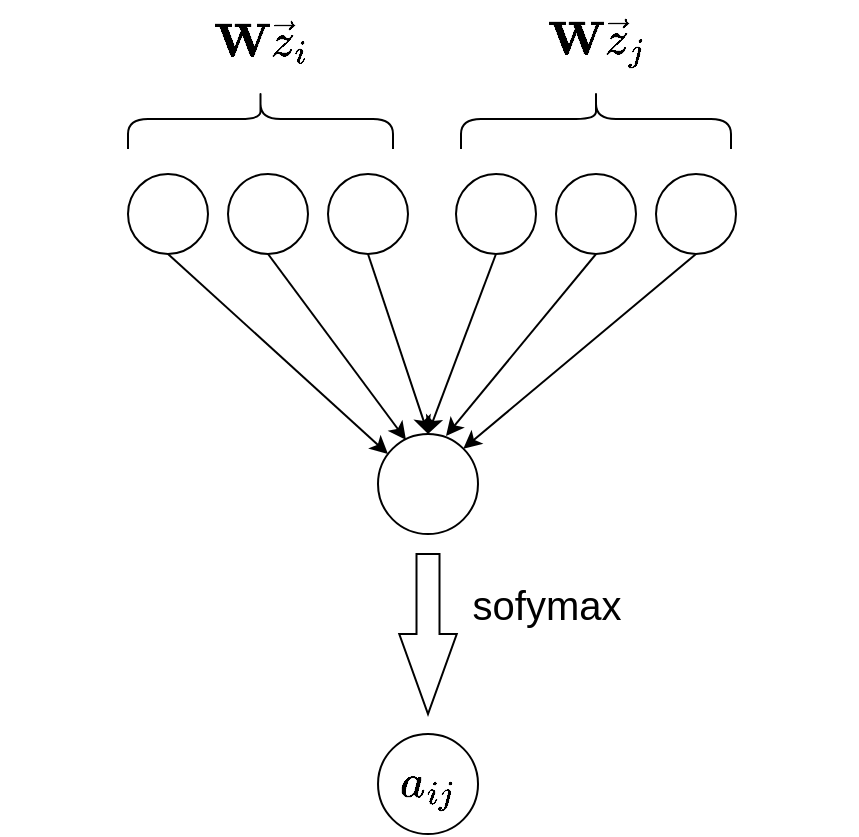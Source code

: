 <mxfile version="22.1.20" type="github">
  <diagram name="第 1 页" id="dtwlA8CM1EAMrB4R6o4k">
    <mxGraphModel dx="1434" dy="772" grid="1" gridSize="10" guides="1" tooltips="1" connect="1" arrows="1" fold="1" page="1" pageScale="1" pageWidth="827" pageHeight="1169" math="1" shadow="0">
      <root>
        <mxCell id="0" />
        <mxCell id="1" parent="0" />
        <mxCell id="FHqDacJqW2dHZCzbGffp-4" style="edgeStyle=orthogonalEdgeStyle;rounded=0;orthogonalLoop=1;jettySize=auto;html=1;exitX=0.5;exitY=1;exitDx=0;exitDy=0;strokeColor=none;strokeWidth=1;" parent="1" source="FHqDacJqW2dHZCzbGffp-13" edge="1">
          <mxGeometry relative="1" as="geometry">
            <mxPoint x="400" y="440" as="targetPoint" />
            <Array as="points">
              <mxPoint x="230" y="350" />
              <mxPoint x="401" y="350" />
            </Array>
          </mxGeometry>
        </mxCell>
        <mxCell id="8rZRUr9rOCkmoA-Tfgv--1" value="" style="ellipse;whiteSpace=wrap;html=1;aspect=fixed;strokeWidth=1;" parent="1" vertex="1">
          <mxGeometry x="250" y="230" width="40" height="40" as="geometry" />
        </mxCell>
        <mxCell id="8rZRUr9rOCkmoA-Tfgv--2" value="" style="ellipse;whiteSpace=wrap;html=1;aspect=fixed;strokeWidth=1;" parent="1" vertex="1">
          <mxGeometry x="300" y="230" width="40" height="40" as="geometry" />
        </mxCell>
        <mxCell id="8rZRUr9rOCkmoA-Tfgv--3" value="" style="ellipse;whiteSpace=wrap;html=1;aspect=fixed;strokeWidth=1;" parent="1" vertex="1">
          <mxGeometry x="350" y="230" width="40" height="40" as="geometry" />
        </mxCell>
        <mxCell id="8rZRUr9rOCkmoA-Tfgv--6" value="" style="ellipse;whiteSpace=wrap;html=1;aspect=fixed;strokeWidth=1;" parent="1" vertex="1">
          <mxGeometry x="414" y="230" width="40" height="40" as="geometry" />
        </mxCell>
        <mxCell id="8rZRUr9rOCkmoA-Tfgv--7" value="" style="ellipse;whiteSpace=wrap;html=1;aspect=fixed;strokeWidth=1;" parent="1" vertex="1">
          <mxGeometry x="464" y="230" width="40" height="40" as="geometry" />
        </mxCell>
        <mxCell id="8rZRUr9rOCkmoA-Tfgv--8" value="" style="ellipse;whiteSpace=wrap;html=1;aspect=fixed;strokeWidth=1;" parent="1" vertex="1">
          <mxGeometry x="514" y="230" width="40" height="40" as="geometry" />
        </mxCell>
        <mxCell id="8rZRUr9rOCkmoA-Tfgv--12" value="" style="shape=curlyBracket;whiteSpace=wrap;html=1;rounded=1;labelPosition=left;verticalLabelPosition=middle;align=right;verticalAlign=middle;size=0.5;rotation=90;strokeWidth=1;fontSize=12;" parent="1" vertex="1">
          <mxGeometry x="301.25" y="136.25" width="30" height="132.5" as="geometry" />
        </mxCell>
        <mxCell id="8rZRUr9rOCkmoA-Tfgv--14" value="" style="shape=curlyBracket;whiteSpace=wrap;html=1;rounded=1;labelPosition=left;verticalLabelPosition=middle;align=right;verticalAlign=middle;size=0.5;rotation=90;strokeWidth=1;" parent="1" vertex="1">
          <mxGeometry x="469" y="135" width="30" height="135" as="geometry" />
        </mxCell>
        <mxCell id="8rZRUr9rOCkmoA-Tfgv--16" value="$$\mathbf{W}\vec{z}_{i}$$" style="text;html=1;align=center;verticalAlign=middle;resizable=0;points=[];autosize=1;strokeColor=none;fillColor=none;fontSize=20;strokeWidth=1;" parent="1" vertex="1">
          <mxGeometry x="186.25" y="143" width="260" height="40" as="geometry" />
        </mxCell>
        <mxCell id="FHqDacJqW2dHZCzbGffp-1" value="$$\mathbf{W}\vec{z}_{j}$$" style="text;html=1;align=center;verticalAlign=middle;resizable=0;points=[];autosize=1;strokeColor=none;fillColor=none;fontSize=20;strokeWidth=1;" parent="1" vertex="1">
          <mxGeometry x="354" y="143" width="260" height="40" as="geometry" />
        </mxCell>
        <mxCell id="FHqDacJqW2dHZCzbGffp-7" value="" style="endArrow=classic;html=1;rounded=0;entryX=0.1;entryY=0.2;entryDx=0;entryDy=0;entryPerimeter=0;strokeWidth=1;exitX=0.5;exitY=1;exitDx=0;exitDy=0;" parent="1" target="FHqDacJqW2dHZCzbGffp-13" edge="1" source="8rZRUr9rOCkmoA-Tfgv--1">
          <mxGeometry width="50" height="50" relative="1" as="geometry">
            <mxPoint x="230" y="270" as="sourcePoint" />
            <mxPoint x="400" y="440" as="targetPoint" />
          </mxGeometry>
        </mxCell>
        <mxCell id="FHqDacJqW2dHZCzbGffp-8" value="" style="endArrow=classic;html=1;rounded=0;exitX=0.5;exitY=1;exitDx=0;exitDy=0;entryX=0.28;entryY=0.06;entryDx=0;entryDy=0;entryPerimeter=0;strokeWidth=1;" parent="1" source="8rZRUr9rOCkmoA-Tfgv--2" target="FHqDacJqW2dHZCzbGffp-13" edge="1">
          <mxGeometry width="50" height="50" relative="1" as="geometry">
            <mxPoint x="240" y="280" as="sourcePoint" />
            <mxPoint x="380" y="440" as="targetPoint" />
          </mxGeometry>
        </mxCell>
        <mxCell id="FHqDacJqW2dHZCzbGffp-9" value="" style="endArrow=classic;html=1;rounded=0;exitX=0.5;exitY=1;exitDx=0;exitDy=0;entryX=0.5;entryY=0;entryDx=0;entryDy=0;strokeWidth=1;" parent="1" source="8rZRUr9rOCkmoA-Tfgv--3" target="FHqDacJqW2dHZCzbGffp-13" edge="1">
          <mxGeometry width="50" height="50" relative="1" as="geometry">
            <mxPoint x="290" y="280" as="sourcePoint" />
            <mxPoint x="400" y="440" as="targetPoint" />
          </mxGeometry>
        </mxCell>
        <mxCell id="FHqDacJqW2dHZCzbGffp-10" value="" style="endArrow=classic;html=1;rounded=0;exitX=0.5;exitY=1;exitDx=0;exitDy=0;entryX=1;entryY=0;entryDx=0;entryDy=0;strokeWidth=1;" parent="1" source="8rZRUr9rOCkmoA-Tfgv--8" target="FHqDacJqW2dHZCzbGffp-13" edge="1">
          <mxGeometry width="50" height="50" relative="1" as="geometry">
            <mxPoint x="560" y="280" as="sourcePoint" />
            <mxPoint x="400" y="440" as="targetPoint" />
          </mxGeometry>
        </mxCell>
        <mxCell id="FHqDacJqW2dHZCzbGffp-11" value="" style="endArrow=classic;html=1;rounded=0;exitX=0.5;exitY=1;exitDx=0;exitDy=0;entryX=0.68;entryY=0.02;entryDx=0;entryDy=0;entryPerimeter=0;strokeWidth=1;" parent="1" source="8rZRUr9rOCkmoA-Tfgv--7" target="FHqDacJqW2dHZCzbGffp-13" edge="1">
          <mxGeometry width="50" height="50" relative="1" as="geometry">
            <mxPoint x="570" y="280" as="sourcePoint" />
            <mxPoint x="400" y="440" as="targetPoint" />
          </mxGeometry>
        </mxCell>
        <mxCell id="FHqDacJqW2dHZCzbGffp-12" value="" style="endArrow=classic;html=1;rounded=0;exitX=0.5;exitY=1;exitDx=0;exitDy=0;entryX=0.5;entryY=0;entryDx=0;entryDy=0;strokeWidth=1;" parent="1" source="8rZRUr9rOCkmoA-Tfgv--6" target="FHqDacJqW2dHZCzbGffp-13" edge="1">
          <mxGeometry width="50" height="50" relative="1" as="geometry">
            <mxPoint x="580" y="290" as="sourcePoint" />
            <mxPoint x="400" y="440" as="targetPoint" />
          </mxGeometry>
        </mxCell>
        <mxCell id="FHqDacJqW2dHZCzbGffp-14" value="" style="edgeStyle=orthogonalEdgeStyle;rounded=0;orthogonalLoop=1;jettySize=auto;html=1;exitX=0.5;exitY=1;exitDx=0;exitDy=0;strokeColor=none;strokeWidth=1;" parent="1" source="8rZRUr9rOCkmoA-Tfgv--1" target="FHqDacJqW2dHZCzbGffp-13" edge="1">
          <mxGeometry relative="1" as="geometry">
            <mxPoint x="400" y="440" as="targetPoint" />
            <mxPoint x="230" y="270" as="sourcePoint" />
            <Array as="points" />
          </mxGeometry>
        </mxCell>
        <mxCell id="FHqDacJqW2dHZCzbGffp-13" value="" style="ellipse;whiteSpace=wrap;html=1;aspect=fixed;strokeWidth=1;" parent="1" vertex="1">
          <mxGeometry x="375" y="360" width="50" height="50" as="geometry" />
        </mxCell>
        <mxCell id="FHqDacJqW2dHZCzbGffp-16" value="" style="html=1;shadow=0;dashed=0;align=center;verticalAlign=middle;shape=mxgraph.arrows2.arrow;dy=0.6;dx=40;direction=south;notch=0;strokeWidth=1;" parent="1" vertex="1">
          <mxGeometry x="385.63" y="420" width="28.75" height="80" as="geometry" />
        </mxCell>
        <mxCell id="FHqDacJqW2dHZCzbGffp-17" value="&lt;font style=&quot;font-size: 20px;&quot;&gt;sofymax&lt;/font&gt;" style="text;html=1;align=center;verticalAlign=middle;resizable=0;points=[];autosize=1;strokeColor=none;fillColor=none;rotation=0;strokeWidth=1;fontSize=20;" parent="1" vertex="1">
          <mxGeometry x="409" y="425" width="100" height="40" as="geometry" />
        </mxCell>
        <mxCell id="FHqDacJqW2dHZCzbGffp-18" value="$$a_{ij}$$" style="ellipse;whiteSpace=wrap;html=1;aspect=fixed;fontSize=20;strokeWidth=1;" parent="1" vertex="1">
          <mxGeometry x="375.01" y="510" width="50" height="50" as="geometry" />
        </mxCell>
      </root>
    </mxGraphModel>
  </diagram>
</mxfile>
